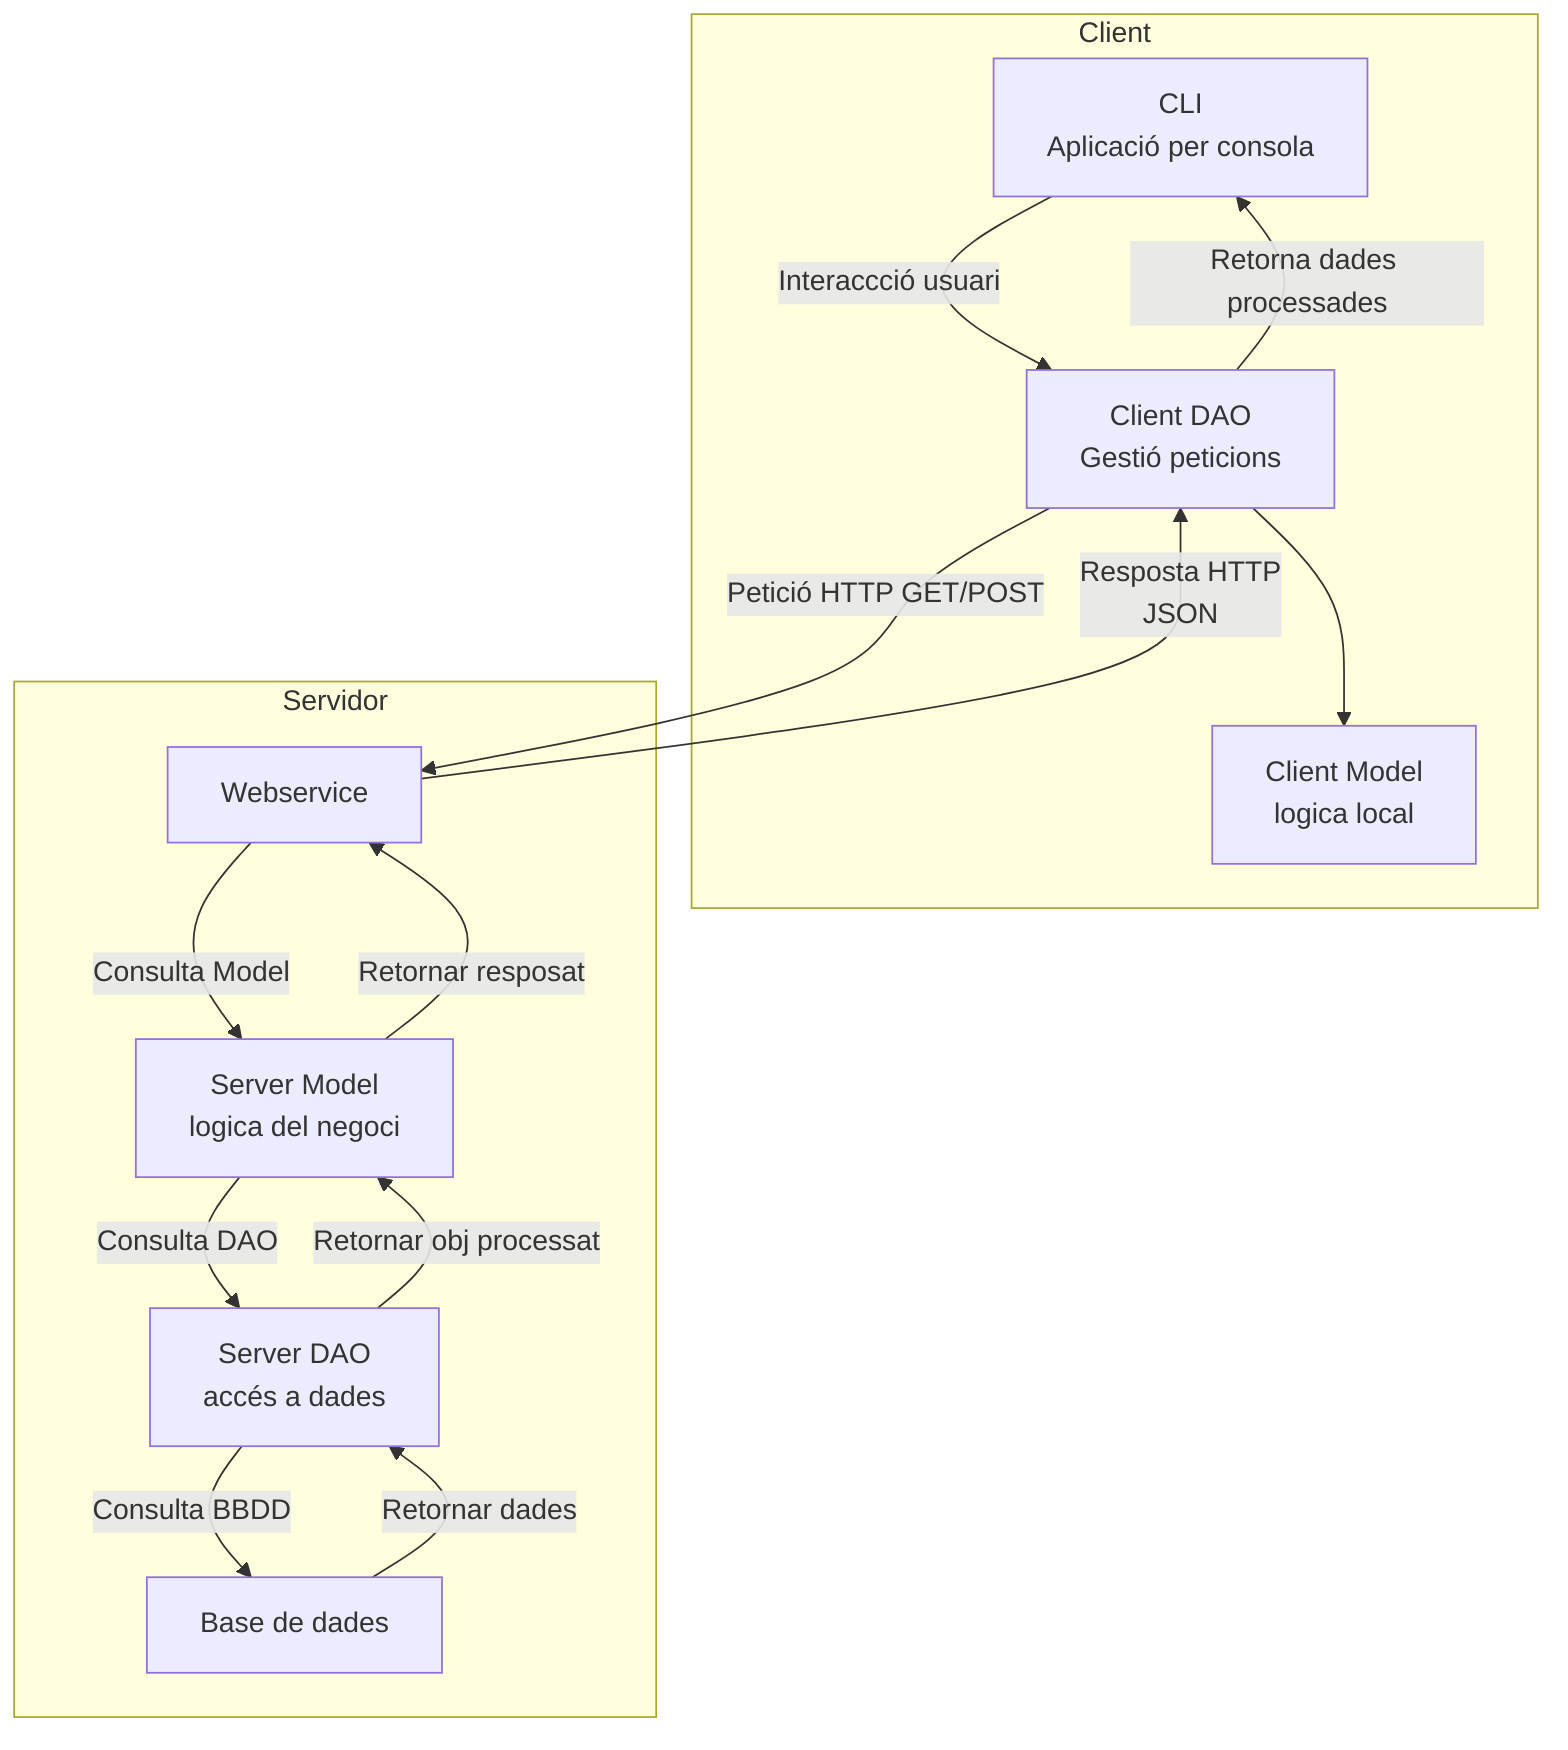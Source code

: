 flowchart TD
    subgraph Client [Client]
        A[CLI <br>Aplicació per consola] --> |Interaccció usuari| B[Client DAO <br> Gestió peticions]
        B-->M[Client Model <br> logica local]
        B-->|Retorna dades processades|A
    end

    subgraph Servidor [Servidor]
    B-->|Petició HTTP GET/POST| C[Webservice]
        C-->|Consulta Model| N[Server Model<br> logica del negoci]
        N-->|Consulta DAO| D[Server DAO <br> accés a dades]
        D-->|Consulta BBDD| DB[Base de dades]
        DB-->|Retornar dades|D
        D-->|Retornar obj processat| N
        N-->|Retornar resposat| C
        C-->|Resposta HTTP <br>JSON|B
    end